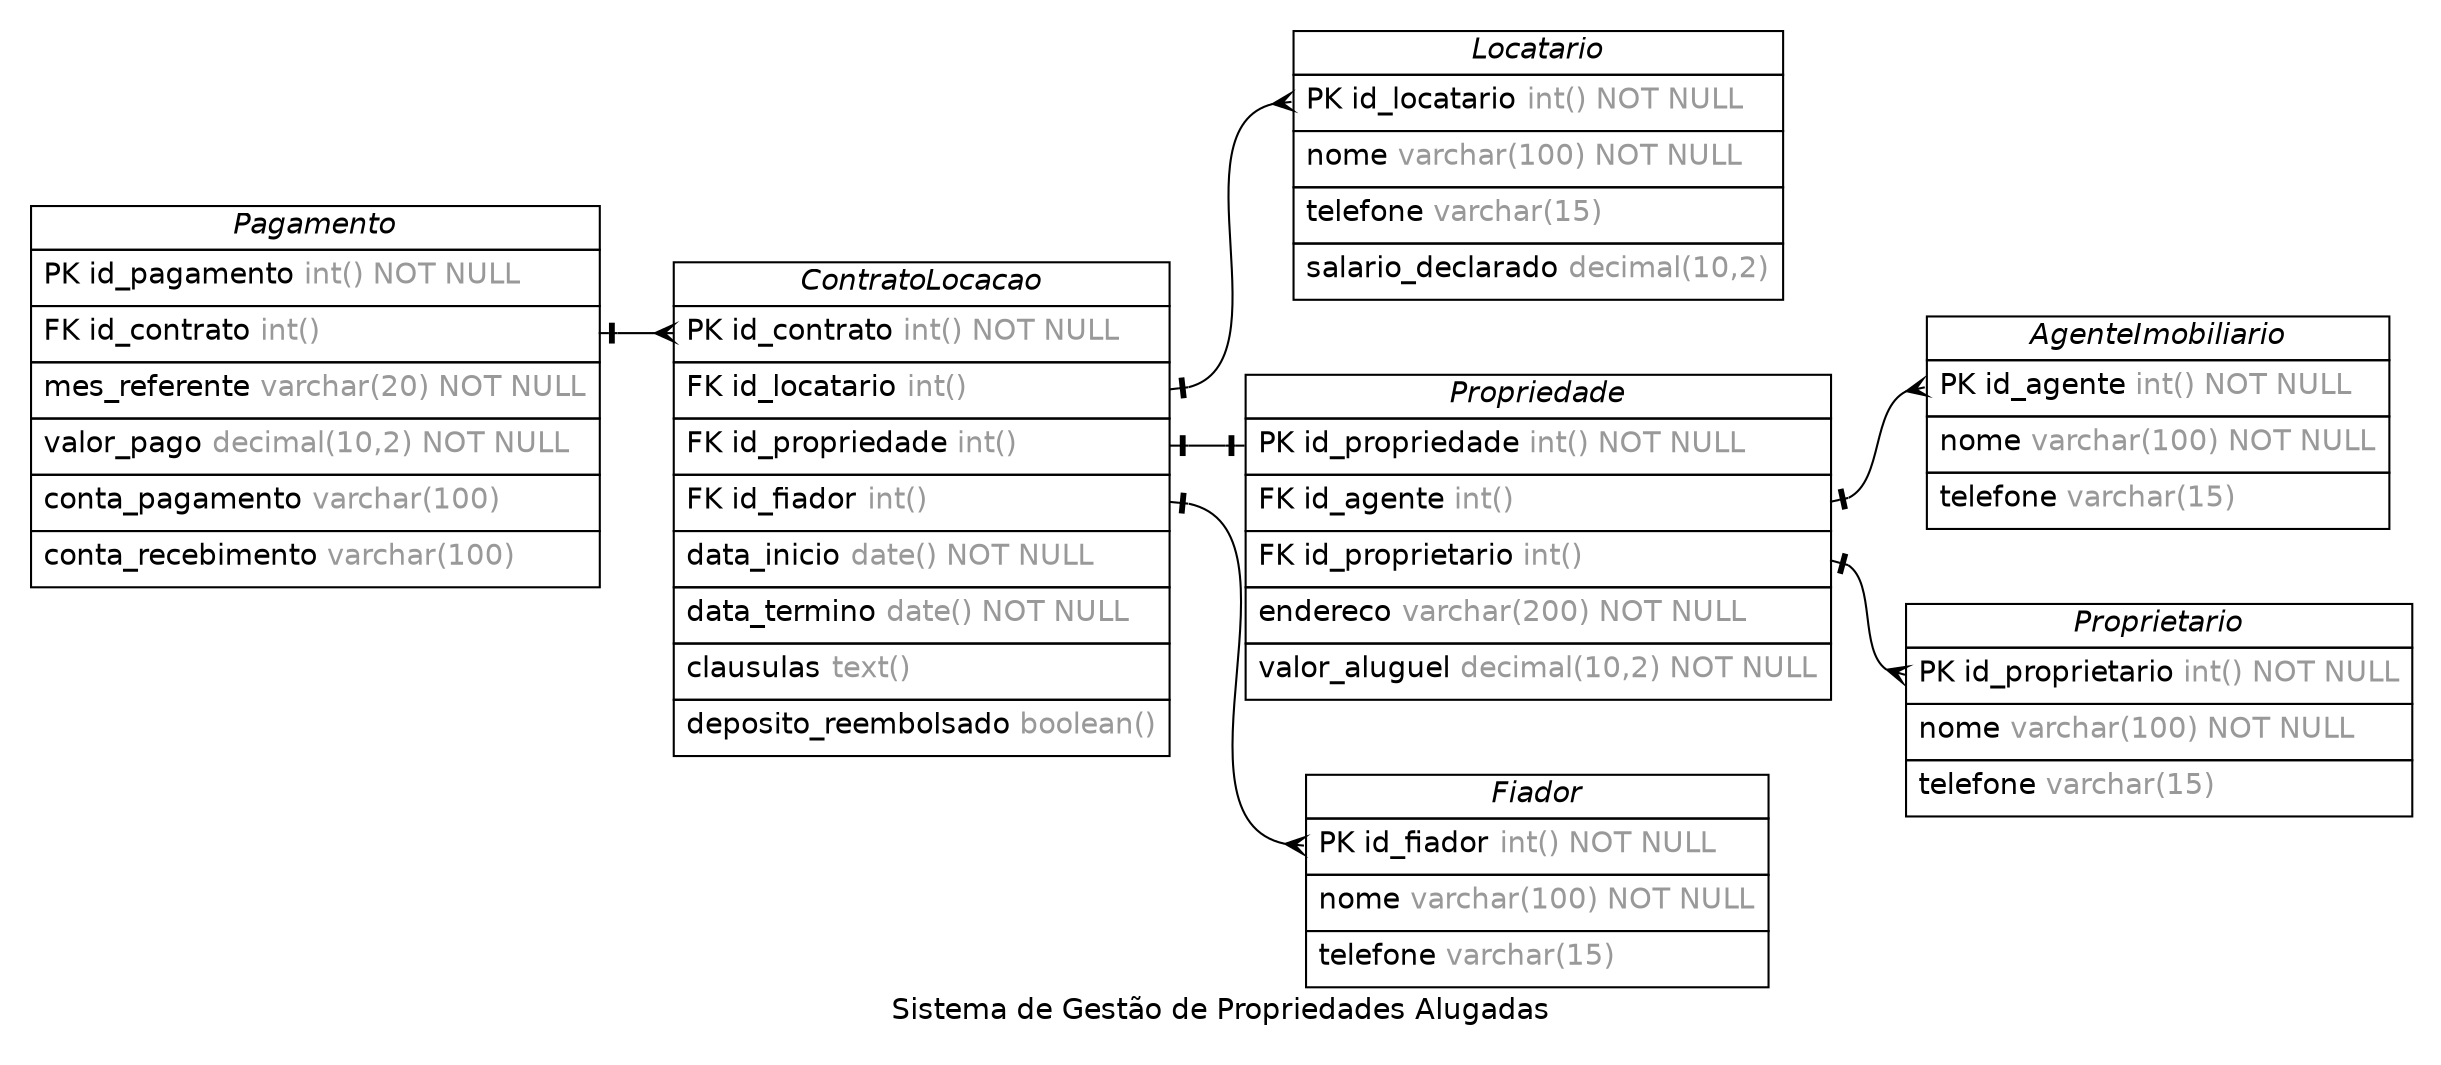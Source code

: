 /* created with ERDot < https://github.com/ehne/ERDot > */
digraph G {
    graph [
        nodesep=0.5;
        rankdir="LR";
        concentrate=true;
        splines="spline";
        fontname="Helvetica";
        pad="0.2,0.2",
        label="Sistema de Gestão de Propriedades Alugadas",
        
    ];
    
    node [shape=plain, fontname="Helvetica"];
    edge [
        dir=both,
        fontsize=12,
        arrowsize=0.9,
        penwidth=1.0,
        labelangle=32,
        labeldistance=1.8,
        fontname="Helvetica"
    ];
    
    "AgenteImobiliario" [ label=<
        <table border="0" cellborder="1" cellspacing="0" >
        <tr><td><i>AgenteImobiliario</i></td></tr>
        <tr><td port="id_agente" align="left" cellpadding="5">PK id_agente <font color="grey60">int() NOT NULL</font></td></tr>
        <tr><td port="nome" align="left" cellpadding="5">nome <font color="grey60">varchar(100) NOT NULL</font></td></tr>
        <tr><td port="telefone" align="left" cellpadding="5">telefone <font color="grey60">varchar(15)</font></td></tr>
    </table>>];
    "Proprietario" [ label=<
        <table border="0" cellborder="1" cellspacing="0" >
        <tr><td><i>Proprietario</i></td></tr>
        <tr><td port="id_proprietario" align="left" cellpadding="5">PK id_proprietario <font color="grey60">int() NOT NULL</font></td></tr>
        <tr><td port="nome" align="left" cellpadding="5">nome <font color="grey60">varchar(100) NOT NULL</font></td></tr>
        <tr><td port="telefone" align="left" cellpadding="5">telefone <font color="grey60">varchar(15)</font></td></tr>
    </table>>];
    "Locatario" [ label=<
        <table border="0" cellborder="1" cellspacing="0" >
        <tr><td><i>Locatario</i></td></tr>
        <tr><td port="id_locatario" align="left" cellpadding="5">PK id_locatario <font color="grey60">int() NOT NULL</font></td></tr>
        <tr><td port="nome" align="left" cellpadding="5">nome <font color="grey60">varchar(100) NOT NULL</font></td></tr>
        <tr><td port="telefone" align="left" cellpadding="5">telefone <font color="grey60">varchar(15)</font></td></tr>
        <tr><td port="salario_declarado" align="left" cellpadding="5">salario_declarado <font color="grey60">decimal(10,2)</font></td></tr>
    </table>>];
    "Fiador" [ label=<
        <table border="0" cellborder="1" cellspacing="0" >
        <tr><td><i>Fiador</i></td></tr>
        <tr><td port="id_fiador" align="left" cellpadding="5">PK id_fiador <font color="grey60">int() NOT NULL</font></td></tr>
        <tr><td port="nome" align="left" cellpadding="5">nome <font color="grey60">varchar(100) NOT NULL</font></td></tr>
        <tr><td port="telefone" align="left" cellpadding="5">telefone <font color="grey60">varchar(15)</font></td></tr>
    </table>>];
    "Propriedade" [ label=<
        <table border="0" cellborder="1" cellspacing="0" >
        <tr><td><i>Propriedade</i></td></tr>
        <tr><td port="id_propriedade" align="left" cellpadding="5">PK id_propriedade <font color="grey60">int() NOT NULL</font></td></tr>
        <tr><td port="id_agente" align="left" cellpadding="5">FK id_agente <font color="grey60">int()</font></td></tr>
        <tr><td port="id_proprietario" align="left" cellpadding="5">FK id_proprietario <font color="grey60">int()</font></td></tr>
        <tr><td port="endereco" align="left" cellpadding="5">endereco <font color="grey60">varchar(200) NOT NULL</font></td></tr>
        <tr><td port="valor_aluguel" align="left" cellpadding="5">valor_aluguel <font color="grey60">decimal(10,2) NOT NULL</font></td></tr>
    </table>>];
    "ContratoLocacao" [ label=<
        <table border="0" cellborder="1" cellspacing="0" >
        <tr><td><i>ContratoLocacao</i></td></tr>
        <tr><td port="id_contrato" align="left" cellpadding="5">PK id_contrato <font color="grey60">int() NOT NULL</font></td></tr>
        <tr><td port="id_locatario" align="left" cellpadding="5">FK id_locatario <font color="grey60">int()</font></td></tr>
        <tr><td port="id_propriedade" align="left" cellpadding="5">FK id_propriedade <font color="grey60">int()</font></td></tr>
        <tr><td port="id_fiador" align="left" cellpadding="5">FK id_fiador <font color="grey60">int()</font></td></tr>
        <tr><td port="data_inicio" align="left" cellpadding="5">data_inicio <font color="grey60">date() NOT NULL</font></td></tr>
        <tr><td port="data_termino" align="left" cellpadding="5">data_termino <font color="grey60">date() NOT NULL</font></td></tr>
        <tr><td port="clausulas" align="left" cellpadding="5">clausulas <font color="grey60">text()</font></td></tr>
        <tr><td port="deposito_reembolsado" align="left" cellpadding="5">deposito_reembolsado <font color="grey60">boolean()</font></td></tr>
    </table>>];
    "Pagamento" [ label=<
        <table border="0" cellborder="1" cellspacing="0" >
        <tr><td><i>Pagamento</i></td></tr>
        <tr><td port="id_pagamento" align="left" cellpadding="5">PK id_pagamento <font color="grey60">int() NOT NULL</font></td></tr>
        <tr><td port="id_contrato" align="left" cellpadding="5">FK id_contrato <font color="grey60">int()</font></td></tr>
        <tr><td port="mes_referente" align="left" cellpadding="5">mes_referente <font color="grey60">varchar(20) NOT NULL</font></td></tr>
        <tr><td port="valor_pago" align="left" cellpadding="5">valor_pago <font color="grey60">decimal(10,2) NOT NULL</font></td></tr>
        <tr><td port="conta_pagamento" align="left" cellpadding="5">conta_pagamento <font color="grey60">varchar(100)</font></td></tr>
        <tr><td port="conta_recebimento" align="left" cellpadding="5">conta_recebimento <font color="grey60">varchar(100)</font></td></tr>
    </table>>];

    
    "Propriedade":"id_agente"->"AgenteImobiliario":"id_agente" [
        arrowhead=ocrow,

        arrowtail=noneotee,
    ];

    
    "Propriedade":"id_proprietario"->"Proprietario":"id_proprietario" [
        arrowhead=ocrow,

        arrowtail=noneotee,
    ];

    
    "ContratoLocacao":"id_locatario"->"Locatario":"id_locatario" [
        arrowhead=ocrow,

        arrowtail=noneotee,
    ];

    
    "ContratoLocacao":"id_propriedade"->"Propriedade":"id_propriedade" [
        arrowhead=noneotee,

        arrowtail=noneotee,
    ];

    
    "ContratoLocacao":"id_fiador"->"Fiador":"id_fiador" [
        arrowhead=ocrow,

        arrowtail=noneotee,
    ];

    
    "Pagamento":"id_contrato"->"ContratoLocacao":"id_contrato" [
        arrowhead=ocrow,

        arrowtail=noneotee,
    ];



    

}

